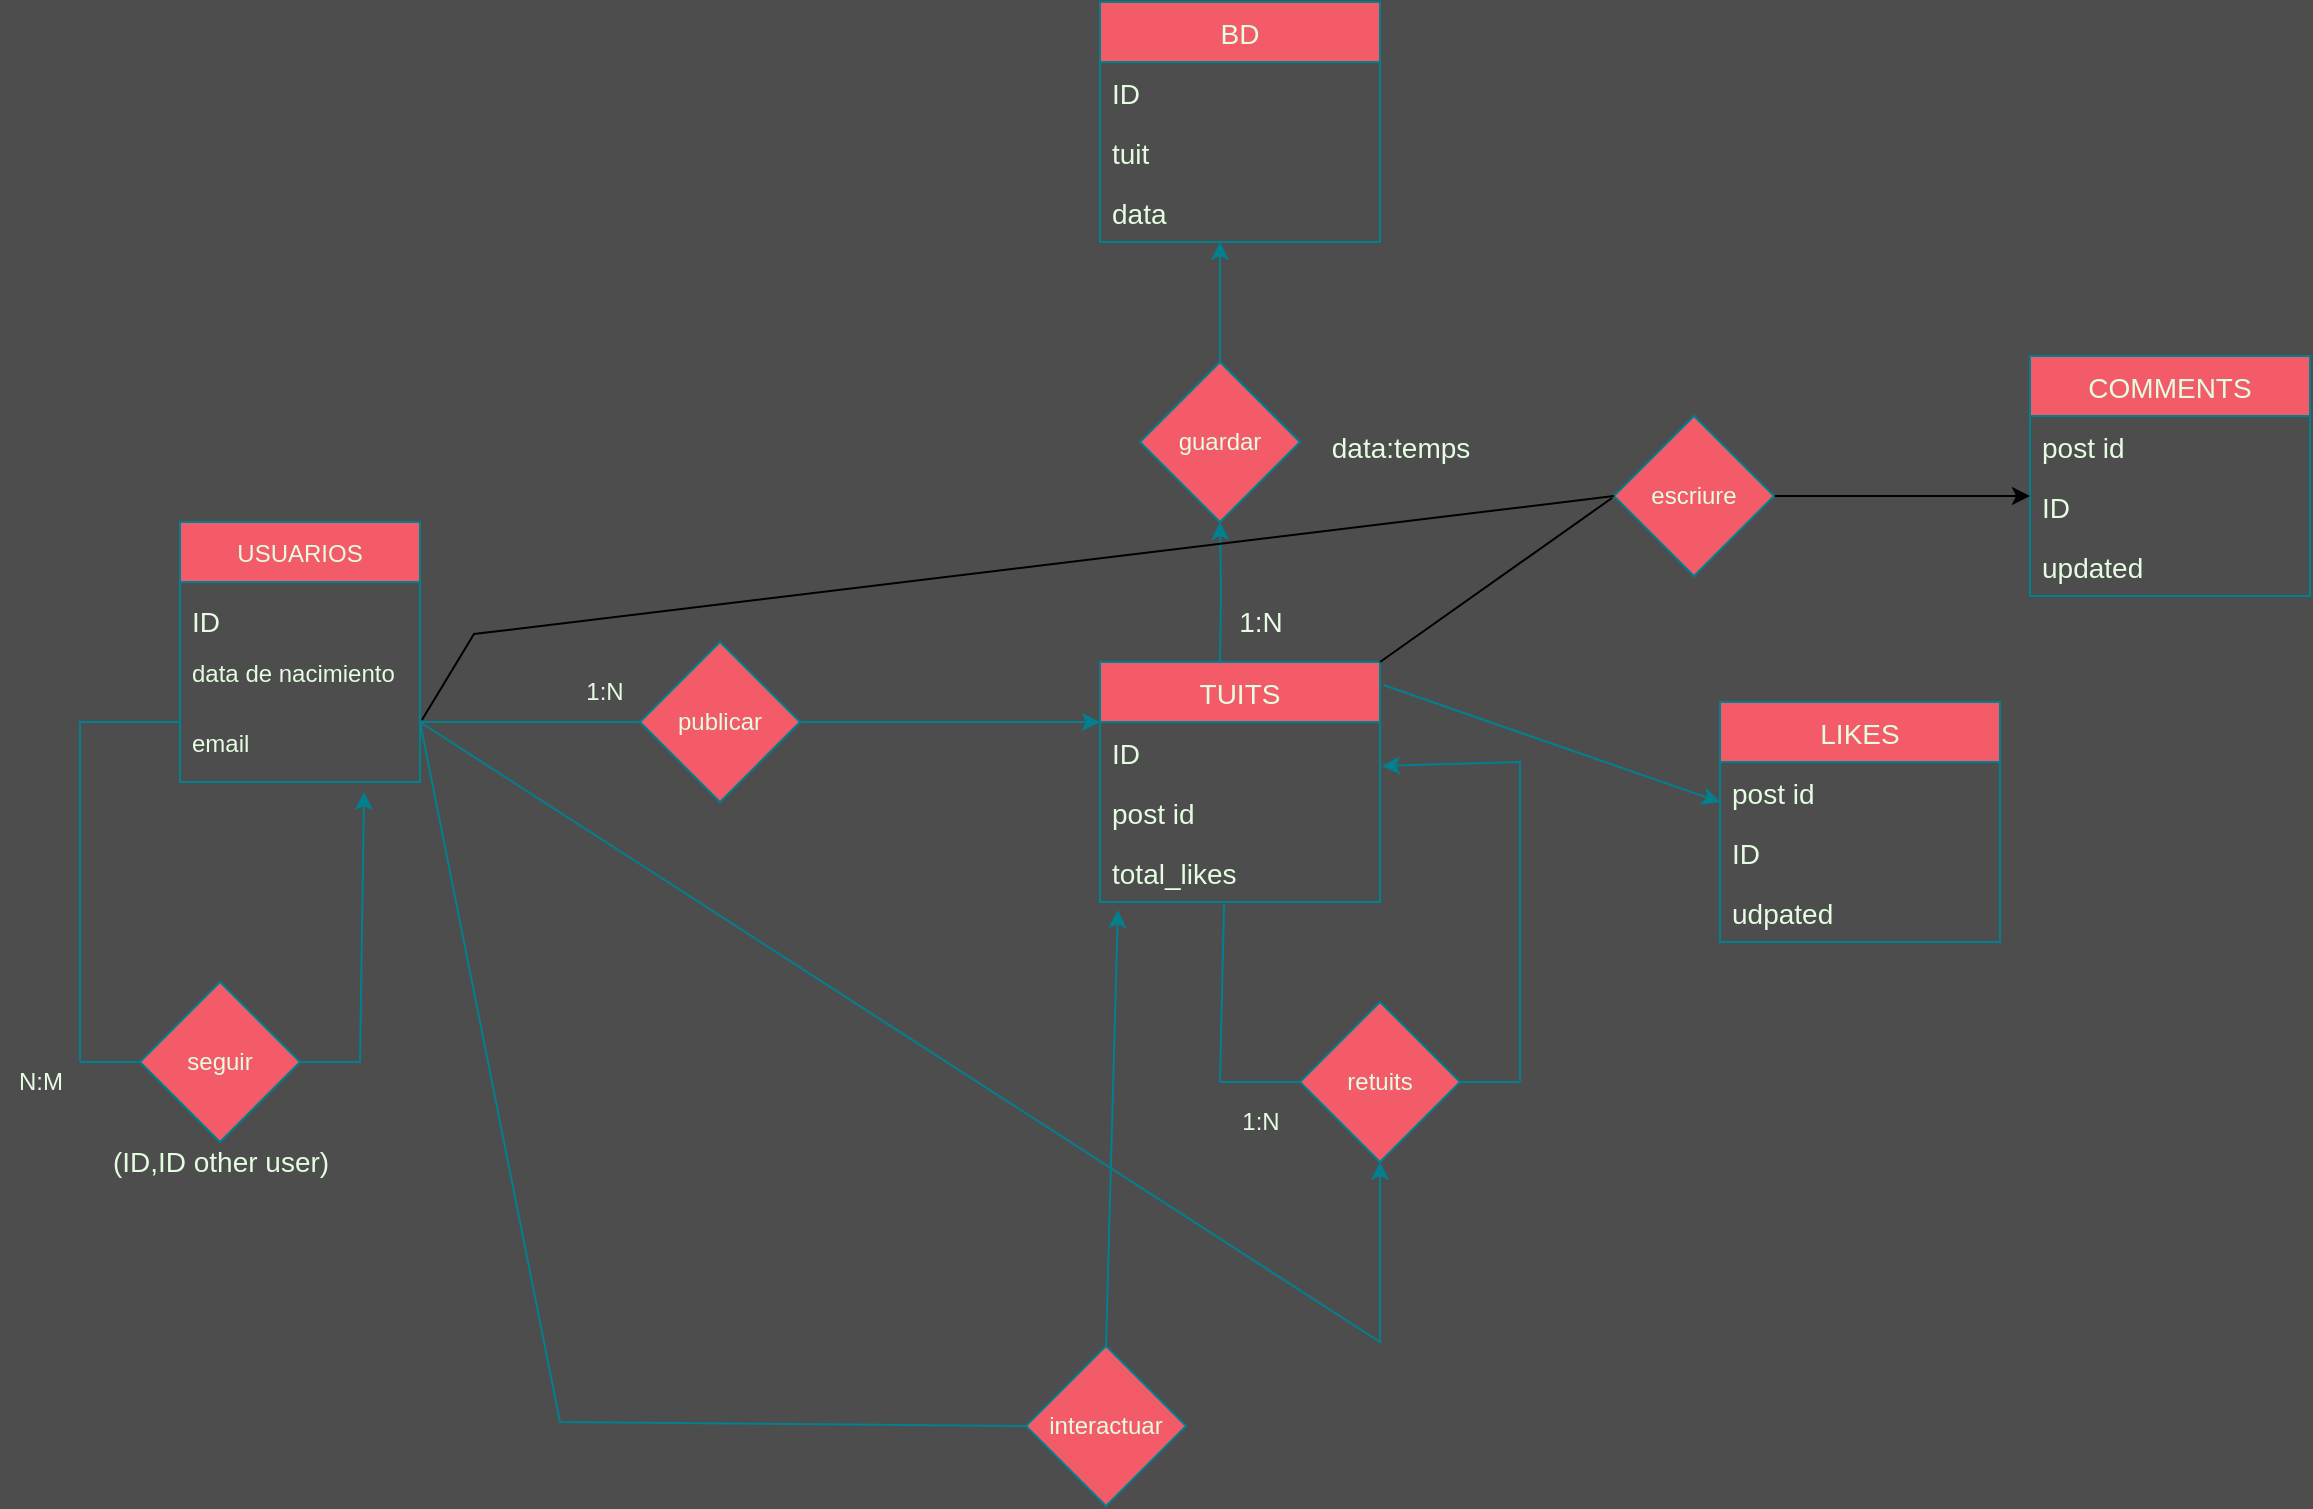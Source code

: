<mxfile version="17.4.6" type="github">
  <diagram id="F9Lmq02h1qLxoGkAazGJ" name="Page-1">
    <mxGraphModel dx="1422" dy="762" grid="0" gridSize="10" guides="1" tooltips="1" connect="1" arrows="1" fold="1" page="1" pageScale="1" pageWidth="850" pageHeight="1100" background="#4D4D4D" math="0" shadow="0">
      <root>
        <mxCell id="0" />
        <mxCell id="1" parent="0" />
        <mxCell id="DtOBf7YDAijJ-QFpaW7s-9" style="edgeStyle=orthogonalEdgeStyle;rounded=0;orthogonalLoop=1;jettySize=auto;html=1;exitX=0.5;exitY=0;exitDx=0;exitDy=0;entryX=0.5;entryY=1;entryDx=0;entryDy=0;strokeColor=#028090;fontColor=#E4FDE1;labelBackgroundColor=#114B5F;" parent="1" target="DtOBf7YDAijJ-QFpaW7s-10" edge="1">
          <mxGeometry relative="1" as="geometry">
            <mxPoint x="1110" y="270" as="targetPoint" />
            <mxPoint x="1080" y="340" as="sourcePoint" />
          </mxGeometry>
        </mxCell>
        <mxCell id="DtOBf7YDAijJ-QFpaW7s-3" value="publicar" style="rhombus;whiteSpace=wrap;html=1;fillColor=#F45B69;strokeColor=#028090;fontColor=#E4FDE1;" parent="1" vertex="1">
          <mxGeometry x="790" y="330" width="80" height="80" as="geometry" />
        </mxCell>
        <mxCell id="DtOBf7YDAijJ-QFpaW7s-6" value="" style="endArrow=classic;html=1;rounded=0;exitX=1;exitY=0.5;exitDx=0;exitDy=0;strokeColor=#028090;fontColor=#E4FDE1;labelBackgroundColor=#114B5F;" parent="1" source="DtOBf7YDAijJ-QFpaW7s-3" edge="1">
          <mxGeometry width="50" height="50" relative="1" as="geometry">
            <mxPoint x="855" y="270" as="sourcePoint" />
            <mxPoint x="1020" y="370" as="targetPoint" />
          </mxGeometry>
        </mxCell>
        <mxCell id="DtOBf7YDAijJ-QFpaW7s-8" value="" style="endArrow=classic;html=1;rounded=0;entryX=0.5;entryY=1;entryDx=0;entryDy=0;exitX=0.5;exitY=0;exitDx=0;exitDy=0;strokeColor=#028090;fontColor=#E4FDE1;labelBackgroundColor=#114B5F;" parent="1" source="DtOBf7YDAijJ-QFpaW7s-10" edge="1">
          <mxGeometry width="50" height="50" relative="1" as="geometry">
            <mxPoint x="1050" y="220" as="sourcePoint" />
            <mxPoint x="1080" y="130" as="targetPoint" />
          </mxGeometry>
        </mxCell>
        <mxCell id="DtOBf7YDAijJ-QFpaW7s-10" value="guardar" style="rhombus;whiteSpace=wrap;html=1;fillColor=#F45B69;strokeColor=#028090;fontColor=#E4FDE1;" parent="1" vertex="1">
          <mxGeometry x="1040" y="190" width="80" height="80" as="geometry" />
        </mxCell>
        <mxCell id="DtOBf7YDAijJ-QFpaW7s-18" value="seguir" style="rhombus;whiteSpace=wrap;html=1;fillColor=#F45B69;strokeColor=#028090;fontColor=#E4FDE1;" parent="1" vertex="1">
          <mxGeometry x="540" y="500" width="80" height="80" as="geometry" />
        </mxCell>
        <mxCell id="DtOBf7YDAijJ-QFpaW7s-24" value="" style="endArrow=none;html=1;rounded=0;entryX=0;entryY=0.5;entryDx=0;entryDy=0;strokeColor=#028090;fontColor=#E4FDE1;labelBackgroundColor=#114B5F;" parent="1" edge="1">
          <mxGeometry width="50" height="50" relative="1" as="geometry">
            <mxPoint x="510" y="540" as="sourcePoint" />
            <mxPoint x="560" y="370" as="targetPoint" />
            <Array as="points">
              <mxPoint x="510" y="370" />
            </Array>
          </mxGeometry>
        </mxCell>
        <mxCell id="DtOBf7YDAijJ-QFpaW7s-25" value="" style="endArrow=none;html=1;rounded=0;entryX=0;entryY=0.5;entryDx=0;entryDy=0;strokeColor=#028090;fontColor=#E4FDE1;labelBackgroundColor=#114B5F;" parent="1" target="DtOBf7YDAijJ-QFpaW7s-18" edge="1">
          <mxGeometry width="50" height="50" relative="1" as="geometry">
            <mxPoint x="510" y="540" as="sourcePoint" />
            <mxPoint x="880" y="410" as="targetPoint" />
            <Array as="points">
              <mxPoint x="510" y="540" />
            </Array>
          </mxGeometry>
        </mxCell>
        <mxCell id="DtOBf7YDAijJ-QFpaW7s-28" value="" style="endArrow=none;html=1;rounded=0;entryX=0.443;entryY=1.033;entryDx=0;entryDy=0;entryPerimeter=0;strokeColor=#028090;fontColor=#E4FDE1;labelBackgroundColor=#114B5F;" parent="1" target="m8ZQ2Up7pdVSYgsY9KcW-13" edge="1">
          <mxGeometry width="50" height="50" relative="1" as="geometry">
            <mxPoint x="1080" y="550" as="sourcePoint" />
            <mxPoint x="1080" y="500" as="targetPoint" />
            <Array as="points" />
          </mxGeometry>
        </mxCell>
        <mxCell id="DtOBf7YDAijJ-QFpaW7s-30" value="retuits" style="rhombus;whiteSpace=wrap;html=1;fillColor=#F45B69;strokeColor=#028090;fontColor=#E4FDE1;" parent="1" vertex="1">
          <mxGeometry x="1120" y="510" width="80" height="80" as="geometry" />
        </mxCell>
        <mxCell id="DtOBf7YDAijJ-QFpaW7s-34" value="" style="endArrow=none;html=1;rounded=0;entryX=0;entryY=0.5;entryDx=0;entryDy=0;strokeColor=#028090;fontColor=#E4FDE1;labelBackgroundColor=#114B5F;" parent="1" target="DtOBf7YDAijJ-QFpaW7s-30" edge="1">
          <mxGeometry width="50" height="50" relative="1" as="geometry">
            <mxPoint x="1080" y="550" as="sourcePoint" />
            <mxPoint x="1130" y="500" as="targetPoint" />
          </mxGeometry>
        </mxCell>
        <mxCell id="DtOBf7YDAijJ-QFpaW7s-35" value="" style="endArrow=classic;html=1;rounded=0;entryX=1.007;entryY=0.733;entryDx=0;entryDy=0;entryPerimeter=0;strokeColor=#028090;fontColor=#E4FDE1;labelBackgroundColor=#114B5F;" parent="1" edge="1">
          <mxGeometry width="50" height="50" relative="1" as="geometry">
            <mxPoint x="1230" y="550" as="sourcePoint" />
            <mxPoint x="1160.98" y="391.99" as="targetPoint" />
            <Array as="points">
              <mxPoint x="1230" y="390" />
            </Array>
          </mxGeometry>
        </mxCell>
        <mxCell id="DtOBf7YDAijJ-QFpaW7s-36" value="" style="endArrow=none;html=1;rounded=0;exitX=1;exitY=0.5;exitDx=0;exitDy=0;strokeColor=#028090;fontColor=#E4FDE1;labelBackgroundColor=#114B5F;" parent="1" source="DtOBf7YDAijJ-QFpaW7s-30" edge="1">
          <mxGeometry width="50" height="50" relative="1" as="geometry">
            <mxPoint x="1180" y="600" as="sourcePoint" />
            <mxPoint x="1230" y="550" as="targetPoint" />
          </mxGeometry>
        </mxCell>
        <mxCell id="DtOBf7YDAijJ-QFpaW7s-37" value="1:N" style="text;html=1;align=center;verticalAlign=middle;resizable=0;points=[];autosize=1;strokeColor=none;fillColor=none;fontColor=#E4FDE1;" parent="1" vertex="1">
          <mxGeometry x="757" y="345" width="30" height="20" as="geometry" />
        </mxCell>
        <mxCell id="DtOBf7YDAijJ-QFpaW7s-39" value="N:M" style="text;html=1;align=center;verticalAlign=middle;resizable=0;points=[];autosize=1;strokeColor=none;fillColor=none;fontColor=#E4FDE1;" parent="1" vertex="1">
          <mxGeometry x="470" y="540" width="40" height="20" as="geometry" />
        </mxCell>
        <mxCell id="DtOBf7YDAijJ-QFpaW7s-40" value="1:N" style="text;html=1;align=center;verticalAlign=middle;resizable=0;points=[];autosize=1;strokeColor=none;fillColor=none;fontColor=#E4FDE1;" parent="1" vertex="1">
          <mxGeometry x="1085" y="560" width="30" height="20" as="geometry" />
        </mxCell>
        <mxCell id="DtOBf7YDAijJ-QFpaW7s-43" value="" style="endArrow=classic;html=1;rounded=0;exitX=1;exitY=0.5;exitDx=0;exitDy=0;entryX=0.5;entryY=1;entryDx=0;entryDy=0;strokeColor=#028090;fontColor=#E4FDE1;labelBackgroundColor=#114B5F;" parent="1" target="DtOBf7YDAijJ-QFpaW7s-30" edge="1">
          <mxGeometry width="50" height="50" relative="1" as="geometry">
            <mxPoint x="680" y="370" as="sourcePoint" />
            <mxPoint x="1150" y="650" as="targetPoint" />
            <Array as="points">
              <mxPoint x="1160" y="680" />
              <mxPoint x="1160" y="590" />
            </Array>
          </mxGeometry>
        </mxCell>
        <mxCell id="DtOBf7YDAijJ-QFpaW7s-45" value="" style="endArrow=classic;html=1;rounded=0;entryX=0;entryY=0.5;entryDx=0;entryDy=0;exitX=1.014;exitY=0.192;exitDx=0;exitDy=0;exitPerimeter=0;strokeColor=#028090;fontColor=#E4FDE1;labelBackgroundColor=#114B5F;" parent="1" edge="1">
          <mxGeometry width="50" height="50" relative="1" as="geometry">
            <mxPoint x="1161.68" y="351.52" as="sourcePoint" />
            <mxPoint x="1330" y="410" as="targetPoint" />
          </mxGeometry>
        </mxCell>
        <mxCell id="DtOBf7YDAijJ-QFpaW7s-48" value="interactuar" style="rhombus;whiteSpace=wrap;html=1;fillColor=#F45B69;strokeColor=#028090;fontColor=#E4FDE1;" parent="1" vertex="1">
          <mxGeometry x="983" y="682" width="80" height="80" as="geometry" />
        </mxCell>
        <mxCell id="DtOBf7YDAijJ-QFpaW7s-49" value="" style="endArrow=none;html=1;rounded=0;exitX=1;exitY=0.5;exitDx=0;exitDy=0;entryX=0;entryY=0.5;entryDx=0;entryDy=0;strokeColor=#028090;fontColor=#E4FDE1;labelBackgroundColor=#114B5F;" parent="1" target="DtOBf7YDAijJ-QFpaW7s-3" edge="1">
          <mxGeometry width="50" height="50" relative="1" as="geometry">
            <mxPoint x="680" y="370" as="sourcePoint" />
            <mxPoint x="880" y="410" as="targetPoint" />
          </mxGeometry>
        </mxCell>
        <mxCell id="DtOBf7YDAijJ-QFpaW7s-51" value="" style="endArrow=none;html=1;rounded=0;entryX=1;entryY=0.5;entryDx=0;entryDy=0;exitX=0;exitY=0.5;exitDx=0;exitDy=0;strokeColor=#028090;fontColor=#E4FDE1;labelBackgroundColor=#114B5F;" parent="1" source="DtOBf7YDAijJ-QFpaW7s-48" edge="1">
          <mxGeometry width="50" height="50" relative="1" as="geometry">
            <mxPoint x="830" y="460" as="sourcePoint" />
            <mxPoint x="680" y="370" as="targetPoint" />
            <Array as="points">
              <mxPoint x="750" y="720" />
            </Array>
          </mxGeometry>
        </mxCell>
        <mxCell id="DtOBf7YDAijJ-QFpaW7s-52" value="" style="endArrow=classic;html=1;rounded=0;strokeColor=#028090;fontColor=#E4FDE1;labelBackgroundColor=#114B5F;entryX=0.064;entryY=1.133;entryDx=0;entryDy=0;entryPerimeter=0;exitX=0.5;exitY=0;exitDx=0;exitDy=0;" parent="1" edge="1" target="m8ZQ2Up7pdVSYgsY9KcW-13" source="DtOBf7YDAijJ-QFpaW7s-48">
          <mxGeometry width="50" height="50" relative="1" as="geometry">
            <mxPoint x="1130" y="720" as="sourcePoint" />
            <mxPoint x="1390" y="480" as="targetPoint" />
            <Array as="points" />
          </mxGeometry>
        </mxCell>
        <mxCell id="m8ZQ2Up7pdVSYgsY9KcW-2" value="USUARIOS" style="swimlane;fontStyle=0;childLayout=stackLayout;horizontal=1;startSize=30;horizontalStack=0;resizeParent=1;resizeParentMax=0;resizeLast=0;collapsible=1;marginBottom=0;fontColor=#E4FDE1;fillColor=#F45B69;strokeColor=#028090;" parent="1" vertex="1">
          <mxGeometry x="560" y="270" width="120" height="130" as="geometry" />
        </mxCell>
        <mxCell id="m8ZQ2Up7pdVSYgsY9KcW-3" value="ID" style="text;strokeColor=none;fillColor=none;align=left;verticalAlign=bottom;spacingLeft=4;spacingRight=4;overflow=hidden;points=[[0,0.5],[1,0.5]];portConstraint=eastwest;rotatable=0;fontSize=14;fontColor=#E4FDE1;" parent="m8ZQ2Up7pdVSYgsY9KcW-2" vertex="1">
          <mxGeometry y="30" width="120" height="30" as="geometry" />
        </mxCell>
        <mxCell id="m8ZQ2Up7pdVSYgsY9KcW-4" value="data de nacimiento" style="text;strokeColor=none;fillColor=none;align=left;verticalAlign=middle;spacingLeft=4;spacingRight=4;overflow=hidden;points=[[0,0.5],[1,0.5]];portConstraint=eastwest;rotatable=0;fontColor=#E4FDE1;" parent="m8ZQ2Up7pdVSYgsY9KcW-2" vertex="1">
          <mxGeometry y="60" width="120" height="30" as="geometry" />
        </mxCell>
        <mxCell id="m8ZQ2Up7pdVSYgsY9KcW-5" value="email" style="text;strokeColor=none;fillColor=none;align=left;verticalAlign=middle;spacingLeft=4;spacingRight=4;overflow=hidden;points=[[0,0.5],[1,0.5]];portConstraint=eastwest;rotatable=0;fontColor=#E4FDE1;" parent="m8ZQ2Up7pdVSYgsY9KcW-2" vertex="1">
          <mxGeometry y="90" width="120" height="40" as="geometry" />
        </mxCell>
        <mxCell id="m8ZQ2Up7pdVSYgsY9KcW-10" value="TUITS" style="swimlane;fontStyle=0;childLayout=stackLayout;horizontal=1;startSize=30;horizontalStack=0;resizeParent=1;resizeParentMax=0;resizeLast=0;collapsible=1;marginBottom=0;fontSize=14;fontColor=#E4FDE1;fillColor=#F45B69;strokeColor=#028090;" parent="1" vertex="1">
          <mxGeometry x="1020" y="340" width="140" height="120" as="geometry" />
        </mxCell>
        <mxCell id="m8ZQ2Up7pdVSYgsY9KcW-11" value="ID" style="text;strokeColor=none;fillColor=none;align=left;verticalAlign=middle;spacingLeft=4;spacingRight=4;overflow=hidden;points=[[0,0.5],[1,0.5]];portConstraint=eastwest;rotatable=0;fontSize=14;fontColor=#E4FDE1;" parent="m8ZQ2Up7pdVSYgsY9KcW-10" vertex="1">
          <mxGeometry y="30" width="140" height="30" as="geometry" />
        </mxCell>
        <mxCell id="m8ZQ2Up7pdVSYgsY9KcW-12" value="post id" style="text;strokeColor=none;fillColor=none;align=left;verticalAlign=middle;spacingLeft=4;spacingRight=4;overflow=hidden;points=[[0,0.5],[1,0.5]];portConstraint=eastwest;rotatable=0;fontSize=14;fontColor=#E4FDE1;" parent="m8ZQ2Up7pdVSYgsY9KcW-10" vertex="1">
          <mxGeometry y="60" width="140" height="30" as="geometry" />
        </mxCell>
        <mxCell id="m8ZQ2Up7pdVSYgsY9KcW-13" value="total_likes" style="text;strokeColor=none;fillColor=none;align=left;verticalAlign=middle;spacingLeft=4;spacingRight=4;overflow=hidden;points=[[0,0.5],[1,0.5]];portConstraint=eastwest;rotatable=0;fontSize=14;fontColor=#E4FDE1;" parent="m8ZQ2Up7pdVSYgsY9KcW-10" vertex="1">
          <mxGeometry y="90" width="140" height="30" as="geometry" />
        </mxCell>
        <mxCell id="m8ZQ2Up7pdVSYgsY9KcW-14" value="COMMENTS" style="swimlane;fontStyle=0;childLayout=stackLayout;horizontal=1;startSize=30;horizontalStack=0;resizeParent=1;resizeParentMax=0;resizeLast=0;collapsible=1;marginBottom=0;fontSize=14;fontColor=#E4FDE1;fillColor=#F45B69;strokeColor=#028090;" parent="1" vertex="1">
          <mxGeometry x="1485" y="187" width="140" height="120" as="geometry">
            <mxRectangle x="1330" y="210" width="109" height="30" as="alternateBounds" />
          </mxGeometry>
        </mxCell>
        <mxCell id="m8ZQ2Up7pdVSYgsY9KcW-15" value="post id" style="text;strokeColor=none;fillColor=none;align=left;verticalAlign=middle;spacingLeft=4;spacingRight=4;overflow=hidden;points=[[0,0.5],[1,0.5]];portConstraint=eastwest;rotatable=0;fontSize=14;fontColor=#E4FDE1;" parent="m8ZQ2Up7pdVSYgsY9KcW-14" vertex="1">
          <mxGeometry y="30" width="140" height="30" as="geometry" />
        </mxCell>
        <mxCell id="m8ZQ2Up7pdVSYgsY9KcW-16" value="ID" style="text;strokeColor=none;fillColor=none;align=left;verticalAlign=middle;spacingLeft=4;spacingRight=4;overflow=hidden;points=[[0,0.5],[1,0.5]];portConstraint=eastwest;rotatable=0;fontSize=14;fontColor=#E4FDE1;" parent="m8ZQ2Up7pdVSYgsY9KcW-14" vertex="1">
          <mxGeometry y="60" width="140" height="30" as="geometry" />
        </mxCell>
        <mxCell id="m8ZQ2Up7pdVSYgsY9KcW-17" value="updated" style="text;strokeColor=none;fillColor=none;align=left;verticalAlign=middle;spacingLeft=4;spacingRight=4;overflow=hidden;points=[[0,0.5],[1,0.5]];portConstraint=eastwest;rotatable=0;fontSize=14;fontColor=#E4FDE1;" parent="m8ZQ2Up7pdVSYgsY9KcW-14" vertex="1">
          <mxGeometry y="90" width="140" height="30" as="geometry" />
        </mxCell>
        <mxCell id="m8ZQ2Up7pdVSYgsY9KcW-18" value="(ID,ID other user)" style="text;html=1;align=center;verticalAlign=middle;resizable=0;points=[];autosize=1;strokeColor=none;fillColor=none;fontSize=14;fontColor=#E4FDE1;" parent="1" vertex="1">
          <mxGeometry x="520" y="580" width="120" height="20" as="geometry" />
        </mxCell>
        <mxCell id="m8ZQ2Up7pdVSYgsY9KcW-19" value="data:temps" style="text;html=1;align=center;verticalAlign=middle;resizable=0;points=[];autosize=1;strokeColor=none;fillColor=none;fontSize=14;fontColor=#E4FDE1;" parent="1" vertex="1">
          <mxGeometry x="1130" y="222" width="79" height="21" as="geometry" />
        </mxCell>
        <mxCell id="m8ZQ2Up7pdVSYgsY9KcW-20" value="BD" style="swimlane;fontStyle=0;childLayout=stackLayout;horizontal=1;startSize=30;horizontalStack=0;resizeParent=1;resizeParentMax=0;resizeLast=0;collapsible=1;marginBottom=0;fontSize=14;fontColor=#E4FDE1;fillColor=#F45B69;strokeColor=#028090;" parent="1" vertex="1">
          <mxGeometry x="1020" y="10" width="140" height="120" as="geometry" />
        </mxCell>
        <mxCell id="m8ZQ2Up7pdVSYgsY9KcW-21" value="ID" style="text;strokeColor=none;fillColor=none;align=left;verticalAlign=middle;spacingLeft=4;spacingRight=4;overflow=hidden;points=[[0,0.5],[1,0.5]];portConstraint=eastwest;rotatable=0;fontSize=14;fontColor=#E4FDE1;" parent="m8ZQ2Up7pdVSYgsY9KcW-20" vertex="1">
          <mxGeometry y="30" width="140" height="30" as="geometry" />
        </mxCell>
        <mxCell id="m8ZQ2Up7pdVSYgsY9KcW-22" value="tuit" style="text;strokeColor=none;fillColor=none;align=left;verticalAlign=middle;spacingLeft=4;spacingRight=4;overflow=hidden;points=[[0,0.5],[1,0.5]];portConstraint=eastwest;rotatable=0;fontSize=14;fontColor=#E4FDE1;" parent="m8ZQ2Up7pdVSYgsY9KcW-20" vertex="1">
          <mxGeometry y="60" width="140" height="30" as="geometry" />
        </mxCell>
        <mxCell id="m8ZQ2Up7pdVSYgsY9KcW-23" value="data" style="text;strokeColor=none;fillColor=none;align=left;verticalAlign=middle;spacingLeft=4;spacingRight=4;overflow=hidden;points=[[0,0.5],[1,0.5]];portConstraint=eastwest;rotatable=0;fontSize=14;fontColor=#E4FDE1;" parent="m8ZQ2Up7pdVSYgsY9KcW-20" vertex="1">
          <mxGeometry y="90" width="140" height="30" as="geometry" />
        </mxCell>
        <mxCell id="m8ZQ2Up7pdVSYgsY9KcW-24" value="LIKES" style="swimlane;fontStyle=0;childLayout=stackLayout;horizontal=1;startSize=30;horizontalStack=0;resizeParent=1;resizeParentMax=0;resizeLast=0;collapsible=1;marginBottom=0;fontSize=14;fontColor=#E4FDE1;fillColor=#F45B69;strokeColor=#028090;" parent="1" vertex="1">
          <mxGeometry x="1330" y="360" width="140" height="120" as="geometry" />
        </mxCell>
        <mxCell id="m8ZQ2Up7pdVSYgsY9KcW-25" value="post id" style="text;strokeColor=none;fillColor=none;align=left;verticalAlign=middle;spacingLeft=4;spacingRight=4;overflow=hidden;points=[[0,0.5],[1,0.5]];portConstraint=eastwest;rotatable=0;fontSize=14;fontColor=#E4FDE1;" parent="m8ZQ2Up7pdVSYgsY9KcW-24" vertex="1">
          <mxGeometry y="30" width="140" height="30" as="geometry" />
        </mxCell>
        <mxCell id="m8ZQ2Up7pdVSYgsY9KcW-26" value="ID" style="text;strokeColor=none;fillColor=none;align=left;verticalAlign=middle;spacingLeft=4;spacingRight=4;overflow=hidden;points=[[0,0.5],[1,0.5]];portConstraint=eastwest;rotatable=0;fontSize=14;fontColor=#E4FDE1;" parent="m8ZQ2Up7pdVSYgsY9KcW-24" vertex="1">
          <mxGeometry y="60" width="140" height="30" as="geometry" />
        </mxCell>
        <mxCell id="m8ZQ2Up7pdVSYgsY9KcW-27" value="udpated" style="text;strokeColor=none;fillColor=none;align=left;verticalAlign=middle;spacingLeft=4;spacingRight=4;overflow=hidden;points=[[0,0.5],[1,0.5]];portConstraint=eastwest;rotatable=0;fontSize=14;fontColor=#E4FDE1;" parent="m8ZQ2Up7pdVSYgsY9KcW-24" vertex="1">
          <mxGeometry y="90" width="140" height="30" as="geometry" />
        </mxCell>
        <mxCell id="m8ZQ2Up7pdVSYgsY9KcW-28" value="1:N" style="text;html=1;align=center;verticalAlign=middle;resizable=0;points=[];autosize=1;strokeColor=none;fillColor=none;fontSize=14;fontColor=#E4FDE1;" parent="1" vertex="1">
          <mxGeometry x="1080" y="310" width="40" height="20" as="geometry" />
        </mxCell>
        <mxCell id="m8ZQ2Up7pdVSYgsY9KcW-30" value="" style="endArrow=classic;html=1;rounded=0;fontSize=14;fontColor=#E4FDE1;exitX=1;exitY=0.5;exitDx=0;exitDy=0;entryX=0.767;entryY=1.125;entryDx=0;entryDy=0;entryPerimeter=0;strokeColor=#028090;labelBackgroundColor=#114B5F;" parent="1" source="DtOBf7YDAijJ-QFpaW7s-18" target="m8ZQ2Up7pdVSYgsY9KcW-5" edge="1">
          <mxGeometry width="50" height="50" relative="1" as="geometry">
            <mxPoint x="1130" y="530" as="sourcePoint" />
            <mxPoint x="1180" y="480" as="targetPoint" />
            <Array as="points">
              <mxPoint x="650" y="540" />
            </Array>
          </mxGeometry>
        </mxCell>
        <mxCell id="mXAZfB25hkBoYCW9Ecj9-1" value="" style="endArrow=none;html=1;rounded=0;" edge="1" parent="1">
          <mxGeometry width="50" height="50" relative="1" as="geometry">
            <mxPoint x="1160" y="340" as="sourcePoint" />
            <mxPoint x="1276" y="258" as="targetPoint" />
          </mxGeometry>
        </mxCell>
        <mxCell id="mXAZfB25hkBoYCW9Ecj9-3" value="" style="endArrow=classic;html=1;rounded=0;exitX=1;exitY=0.5;exitDx=0;exitDy=0;" edge="1" parent="1" source="mXAZfB25hkBoYCW9Ecj9-4">
          <mxGeometry width="50" height="50" relative="1" as="geometry">
            <mxPoint x="1345" y="199" as="sourcePoint" />
            <mxPoint x="1485" y="257" as="targetPoint" />
            <Array as="points" />
          </mxGeometry>
        </mxCell>
        <mxCell id="mXAZfB25hkBoYCW9Ecj9-4" value="escriure" style="rhombus;whiteSpace=wrap;html=1;fillColor=#F45B69;strokeColor=#028090;fontColor=#E4FDE1;" vertex="1" parent="1">
          <mxGeometry x="1277" y="217" width="80" height="80" as="geometry" />
        </mxCell>
        <mxCell id="mXAZfB25hkBoYCW9Ecj9-6" value="" style="endArrow=none;html=1;rounded=0;exitX=1.008;exitY=0.225;exitDx=0;exitDy=0;exitPerimeter=0;entryX=0;entryY=0.5;entryDx=0;entryDy=0;" edge="1" parent="1" source="m8ZQ2Up7pdVSYgsY9KcW-5" target="mXAZfB25hkBoYCW9Ecj9-4">
          <mxGeometry width="50" height="50" relative="1" as="geometry">
            <mxPoint x="952" y="401" as="sourcePoint" />
            <mxPoint x="1002" y="351" as="targetPoint" />
            <Array as="points">
              <mxPoint x="707" y="326" />
            </Array>
          </mxGeometry>
        </mxCell>
      </root>
    </mxGraphModel>
  </diagram>
</mxfile>
